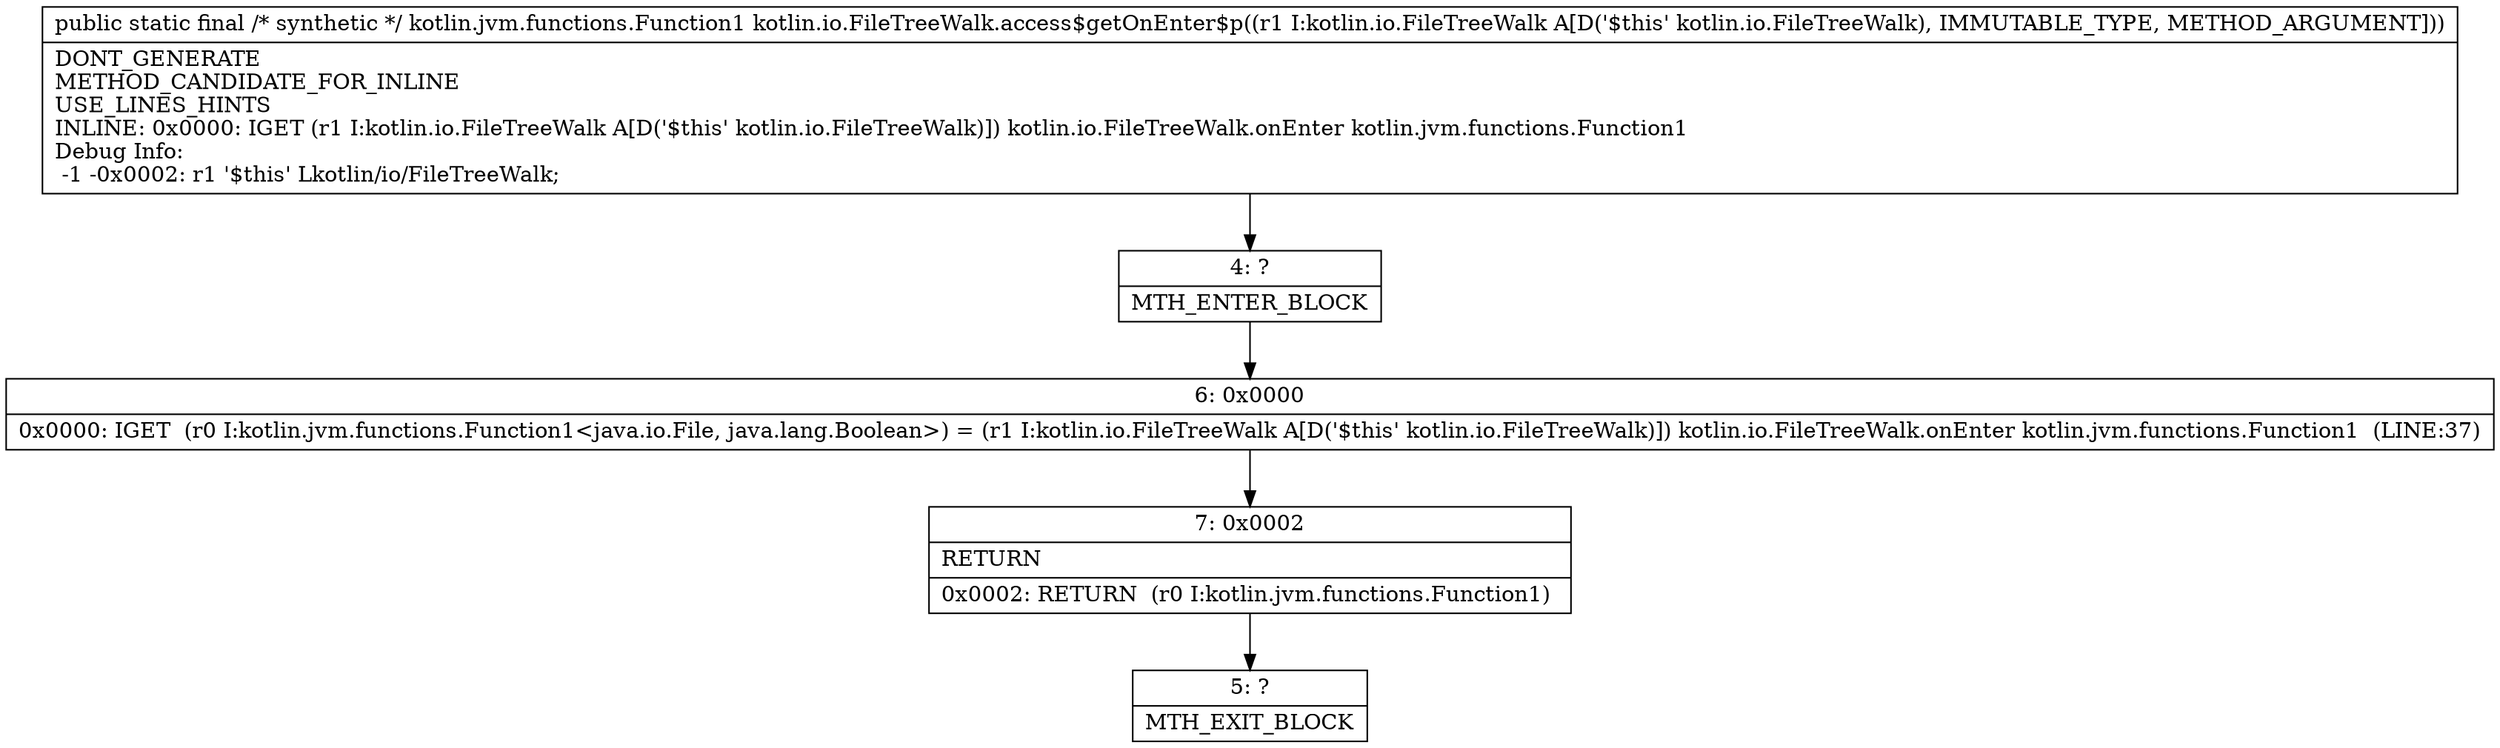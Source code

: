 digraph "CFG forkotlin.io.FileTreeWalk.access$getOnEnter$p(Lkotlin\/io\/FileTreeWalk;)Lkotlin\/jvm\/functions\/Function1;" {
Node_4 [shape=record,label="{4\:\ ?|MTH_ENTER_BLOCK\l}"];
Node_6 [shape=record,label="{6\:\ 0x0000|0x0000: IGET  (r0 I:kotlin.jvm.functions.Function1\<java.io.File, java.lang.Boolean\>) = (r1 I:kotlin.io.FileTreeWalk A[D('$this' kotlin.io.FileTreeWalk)]) kotlin.io.FileTreeWalk.onEnter kotlin.jvm.functions.Function1  (LINE:37)\l}"];
Node_7 [shape=record,label="{7\:\ 0x0002|RETURN\l|0x0002: RETURN  (r0 I:kotlin.jvm.functions.Function1) \l}"];
Node_5 [shape=record,label="{5\:\ ?|MTH_EXIT_BLOCK\l}"];
MethodNode[shape=record,label="{public static final \/* synthetic *\/ kotlin.jvm.functions.Function1 kotlin.io.FileTreeWalk.access$getOnEnter$p((r1 I:kotlin.io.FileTreeWalk A[D('$this' kotlin.io.FileTreeWalk), IMMUTABLE_TYPE, METHOD_ARGUMENT]))  | DONT_GENERATE\lMETHOD_CANDIDATE_FOR_INLINE\lUSE_LINES_HINTS\lINLINE: 0x0000: IGET  (r1 I:kotlin.io.FileTreeWalk A[D('$this' kotlin.io.FileTreeWalk)]) kotlin.io.FileTreeWalk.onEnter kotlin.jvm.functions.Function1\lDebug Info:\l  \-1 \-0x0002: r1 '$this' Lkotlin\/io\/FileTreeWalk;\l}"];
MethodNode -> Node_4;Node_4 -> Node_6;
Node_6 -> Node_7;
Node_7 -> Node_5;
}

